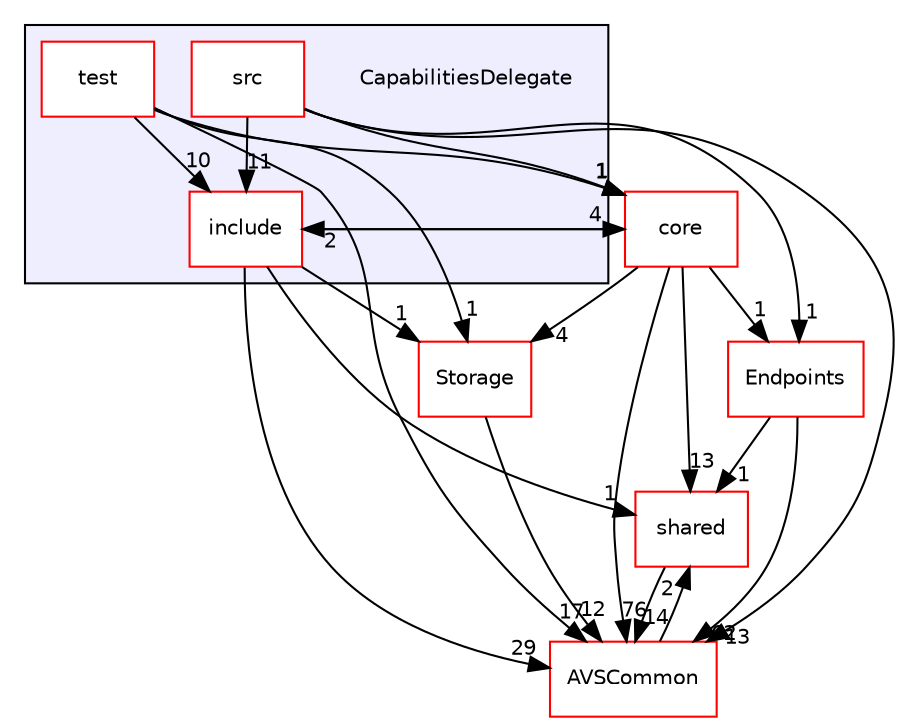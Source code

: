 digraph "/workplace/avs-device-sdk/CapabilitiesDelegate" {
  compound=true
  node [ fontsize="10", fontname="Helvetica"];
  edge [ labelfontsize="10", labelfontname="Helvetica"];
  subgraph clusterdir_924a657fe36215a0159270de1b610651 {
    graph [ bgcolor="#eeeeff", pencolor="black", label="" URL="dir_924a657fe36215a0159270de1b610651.html"];
    dir_924a657fe36215a0159270de1b610651 [shape=plaintext label="CapabilitiesDelegate"];
    dir_872c8767738f6c0aba43e56d09bbdc21 [shape=box label="include" color="red" fillcolor="white" style="filled" URL="dir_872c8767738f6c0aba43e56d09bbdc21.html"];
    dir_f14574f3da14ef94e1b0e15a21513161 [shape=box label="src" color="red" fillcolor="white" style="filled" URL="dir_f14574f3da14ef94e1b0e15a21513161.html"];
    dir_28647357adb2301cd82a75786fa679b0 [shape=box label="test" color="red" fillcolor="white" style="filled" URL="dir_28647357adb2301cd82a75786fa679b0.html"];
  }
  dir_9982052f7ce695d12571567315b2fafa [shape=box label="shared" fillcolor="white" style="filled" color="red" URL="dir_9982052f7ce695d12571567315b2fafa.html"];
  dir_0a90cfc4c6fc93350190d2c91cca5e69 [shape=box label="Endpoints" fillcolor="white" style="filled" color="red" URL="dir_0a90cfc4c6fc93350190d2c91cca5e69.html"];
  dir_d29c5f5a2915d6c5388c9daae4f109c7 [shape=box label="Storage" fillcolor="white" style="filled" color="red" URL="dir_d29c5f5a2915d6c5388c9daae4f109c7.html"];
  dir_13e65effb2bde530b17b3d5eefcd0266 [shape=box label="AVSCommon" fillcolor="white" style="filled" color="red" URL="dir_13e65effb2bde530b17b3d5eefcd0266.html"];
  dir_4270bfced15e0e73154b13468c7c9ad9 [shape=box label="core" fillcolor="white" style="filled" color="red" URL="dir_4270bfced15e0e73154b13468c7c9ad9.html"];
  dir_9982052f7ce695d12571567315b2fafa->dir_13e65effb2bde530b17b3d5eefcd0266 [headlabel="14", labeldistance=1.5 headhref="dir_000598_000017.html"];
  dir_28647357adb2301cd82a75786fa679b0->dir_d29c5f5a2915d6c5388c9daae4f109c7 [headlabel="1", labeldistance=1.5 headhref="dir_000010_000643.html"];
  dir_28647357adb2301cd82a75786fa679b0->dir_13e65effb2bde530b17b3d5eefcd0266 [headlabel="17", labeldistance=1.5 headhref="dir_000010_000017.html"];
  dir_28647357adb2301cd82a75786fa679b0->dir_4270bfced15e0e73154b13468c7c9ad9 [headlabel="1", labeldistance=1.5 headhref="dir_000010_000461.html"];
  dir_28647357adb2301cd82a75786fa679b0->dir_872c8767738f6c0aba43e56d09bbdc21 [headlabel="10", labeldistance=1.5 headhref="dir_000010_000348.html"];
  dir_0a90cfc4c6fc93350190d2c91cca5e69->dir_9982052f7ce695d12571567315b2fafa [headlabel="1", labeldistance=1.5 headhref="dir_000514_000598.html"];
  dir_0a90cfc4c6fc93350190d2c91cca5e69->dir_13e65effb2bde530b17b3d5eefcd0266 [headlabel="62", labeldistance=1.5 headhref="dir_000514_000017.html"];
  dir_d29c5f5a2915d6c5388c9daae4f109c7->dir_13e65effb2bde530b17b3d5eefcd0266 [headlabel="12", labeldistance=1.5 headhref="dir_000643_000017.html"];
  dir_13e65effb2bde530b17b3d5eefcd0266->dir_9982052f7ce695d12571567315b2fafa [headlabel="2", labeldistance=1.5 headhref="dir_000017_000598.html"];
  dir_f14574f3da14ef94e1b0e15a21513161->dir_0a90cfc4c6fc93350190d2c91cca5e69 [headlabel="1", labeldistance=1.5 headhref="dir_000352_000514.html"];
  dir_f14574f3da14ef94e1b0e15a21513161->dir_13e65effb2bde530b17b3d5eefcd0266 [headlabel="13", labeldistance=1.5 headhref="dir_000352_000017.html"];
  dir_f14574f3da14ef94e1b0e15a21513161->dir_4270bfced15e0e73154b13468c7c9ad9 [headlabel="1", labeldistance=1.5 headhref="dir_000352_000461.html"];
  dir_f14574f3da14ef94e1b0e15a21513161->dir_872c8767738f6c0aba43e56d09bbdc21 [headlabel="11", labeldistance=1.5 headhref="dir_000352_000348.html"];
  dir_4270bfced15e0e73154b13468c7c9ad9->dir_9982052f7ce695d12571567315b2fafa [headlabel="13", labeldistance=1.5 headhref="dir_000461_000598.html"];
  dir_4270bfced15e0e73154b13468c7c9ad9->dir_0a90cfc4c6fc93350190d2c91cca5e69 [headlabel="1", labeldistance=1.5 headhref="dir_000461_000514.html"];
  dir_4270bfced15e0e73154b13468c7c9ad9->dir_d29c5f5a2915d6c5388c9daae4f109c7 [headlabel="4", labeldistance=1.5 headhref="dir_000461_000643.html"];
  dir_4270bfced15e0e73154b13468c7c9ad9->dir_13e65effb2bde530b17b3d5eefcd0266 [headlabel="76", labeldistance=1.5 headhref="dir_000461_000017.html"];
  dir_4270bfced15e0e73154b13468c7c9ad9->dir_872c8767738f6c0aba43e56d09bbdc21 [headlabel="2", labeldistance=1.5 headhref="dir_000461_000348.html"];
  dir_872c8767738f6c0aba43e56d09bbdc21->dir_9982052f7ce695d12571567315b2fafa [headlabel="1", labeldistance=1.5 headhref="dir_000348_000598.html"];
  dir_872c8767738f6c0aba43e56d09bbdc21->dir_d29c5f5a2915d6c5388c9daae4f109c7 [headlabel="1", labeldistance=1.5 headhref="dir_000348_000643.html"];
  dir_872c8767738f6c0aba43e56d09bbdc21->dir_13e65effb2bde530b17b3d5eefcd0266 [headlabel="29", labeldistance=1.5 headhref="dir_000348_000017.html"];
  dir_872c8767738f6c0aba43e56d09bbdc21->dir_4270bfced15e0e73154b13468c7c9ad9 [headlabel="4", labeldistance=1.5 headhref="dir_000348_000461.html"];
}
